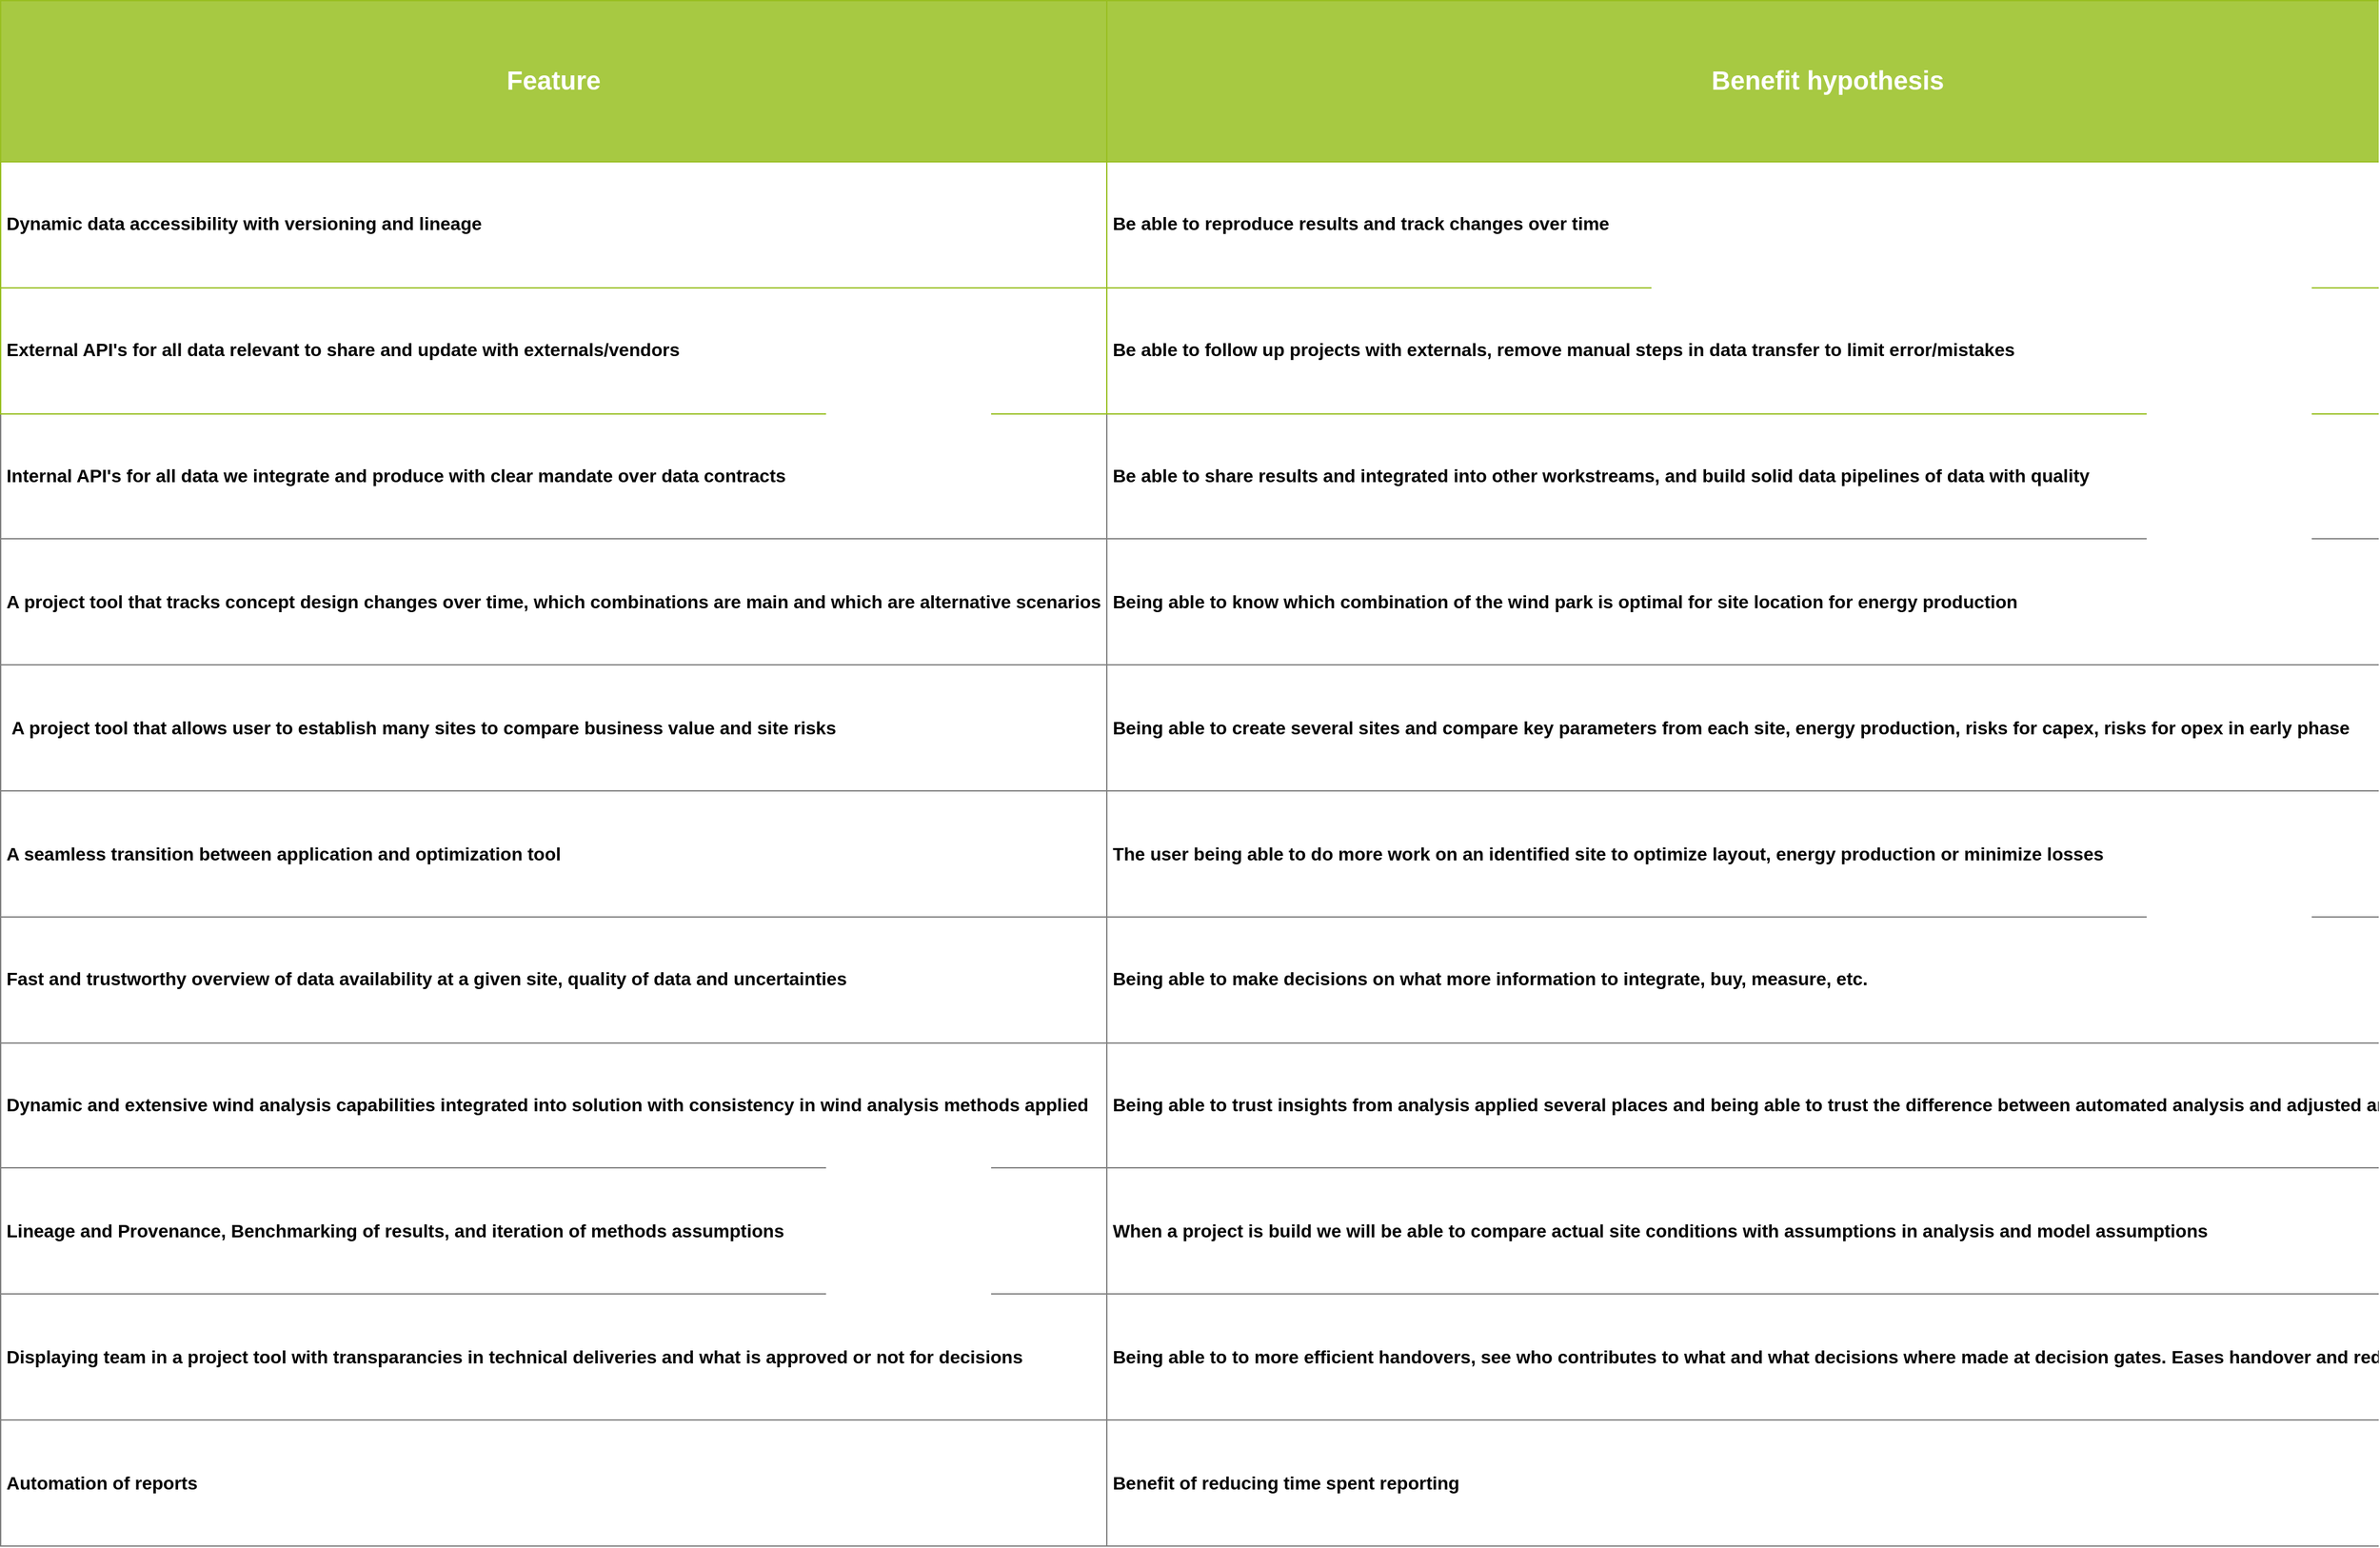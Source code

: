 <mxfile version="17.4.6" type="github">
  <diagram id="MxLG8kqmJrbTg1Ni1noo" name="Page-1">
    <mxGraphModel dx="1422" dy="762" grid="1" gridSize="10" guides="1" tooltips="1" connect="1" arrows="1" fold="1" page="1" pageScale="1" pageWidth="1100" pageHeight="1700" math="0" shadow="0">
      <root>
        <mxCell id="0" />
        <mxCell id="1" parent="0" />
        <mxCell id="LlfF66JAiWyvZkjXCnsu-1" value="&lt;table border=&quot;1&quot; width=&quot;100%&quot; cellpadding=&quot;4&quot; style=&quot;width: 100% ; height: 100% ; border-collapse: collapse ; font-size: 14px&quot;&gt;&lt;tbody&gt;&lt;tr style=&quot;background-color: #a7c942 ; color: #ffffff ; border: 1px solid #98bf21&quot;&gt;&lt;th style=&quot;text-align: center ; font-size: 20px&quot;&gt;Feature&lt;/th&gt;&lt;th style=&quot;text-align: center&quot;&gt;&lt;font style=&quot;font-size: 20px&quot;&gt;Benefit hypothesis&lt;/font&gt;&lt;/th&gt;&lt;/tr&gt;&lt;tr style=&quot;border: 1px solid #98bf21&quot;&gt;&lt;td&gt;&lt;b&gt;Dynamic data accessibility with versioning and lineage&lt;/b&gt;&lt;/td&gt;&lt;td&gt;&lt;b&gt;Be able to reproduce results and track changes over time&lt;/b&gt;&lt;/td&gt;&lt;/tr&gt;&lt;tr style=&quot;border: 1px solid #98bf21&quot;&gt;&lt;td&gt;&lt;b&gt;External API&#39;s for all data relevant to share and update with externals/vendors&lt;/b&gt;&lt;/td&gt;&lt;td&gt;&lt;b&gt;Be able to follow up projects with externals, remove manual steps in data transfer to limit error/mistakes&lt;/b&gt;&lt;/td&gt;&lt;/tr&gt;&lt;tr&gt;&lt;td&gt;&lt;b&gt;Internal API&#39;s for all data we integrate and produce with clear mandate over data contracts&lt;br&gt;&lt;/b&gt;&lt;/td&gt;&lt;td&gt;&lt;b&gt;&lt;span style=&quot;background-color: rgb(255 , 255 , 255)&quot;&gt;Be able to share results and integrated into other workstreams, and build solid data pipelines of data with quality&lt;/span&gt;&lt;br&gt;&lt;/b&gt;&lt;/td&gt;&lt;/tr&gt;&lt;tr&gt;&lt;td&gt;&lt;b&gt;&lt;span style=&quot;background-color: rgb(255 , 255 , 255)&quot;&gt;A project tool that tracks concept design changes over time, which combinations are main and which are alternative scenarios&lt;/span&gt;&lt;br&gt;&lt;/b&gt;&lt;/td&gt;&lt;td&gt;&lt;b&gt;&lt;span style=&quot;background-color: rgb(255 , 255 , 255)&quot;&gt;Being able to know which combination of the wind park is optimal for site location for energy production&lt;/span&gt;&lt;br&gt;&lt;/b&gt;&lt;/td&gt;&lt;/tr&gt;&lt;tr&gt;&lt;td&gt;&lt;b&gt;&amp;nbsp;A project tool that allows user to establish many sites to compare business value and site risks&lt;/b&gt;&lt;/td&gt;&lt;td&gt;&lt;b&gt;Being able to create several sites and compare key parameters from each site, energy production, risks for capex, risks for opex in early phase&lt;br&gt;&lt;/b&gt;&lt;/td&gt;&lt;/tr&gt;&lt;tr&gt;&lt;td&gt;&lt;b&gt;A seamless transition between application and optimization tool&lt;/b&gt;&lt;/td&gt;&lt;td&gt;&lt;b&gt;The user being able to do more work on an identified site to optimize layout, energy production or minimize losses&lt;/b&gt;&lt;/td&gt;&lt;/tr&gt;&lt;tr&gt;&lt;td&gt;&lt;b&gt;Fast and trustworthy overview of data availability at a given site, quality of data and uncertainties&lt;/b&gt;&lt;/td&gt;&lt;td&gt;&lt;b&gt;Being able to make decisions on what more information to integrate, buy, measure, etc.&lt;/b&gt;&lt;/td&gt;&lt;/tr&gt;&lt;tr&gt;&lt;td&gt;&lt;b&gt;Dynamic and extensive wind analysis capabilities integrated into solution with consistency in wind analysis methods applied&lt;/b&gt;&lt;/td&gt;&lt;td&gt;&lt;b&gt;Being able to trust insights from analysis applied several places and being able to trust the difference between automated analysis and adjusted analysis from SME&#39;s&lt;/b&gt;&lt;/td&gt;&lt;/tr&gt;&lt;tr&gt;&lt;td&gt;&lt;b&gt;Lineage and Provenance, Benchmarking of results, and iteration of methods assumptions&lt;/b&gt;&lt;/td&gt;&lt;td&gt;&lt;b&gt;When a project is build we will be able to compare actual site conditions with assumptions in analysis and model assumptions&lt;/b&gt;&lt;/td&gt;&lt;/tr&gt;&lt;tr&gt;&lt;td&gt;&lt;b&gt;Displaying team in a project tool with transparancies in technical deliveries and what is approved or not for decisions&lt;/b&gt;&lt;/td&gt;&lt;td&gt;&lt;b&gt;Being able to to more efficient handovers, see who contributes to what and what decisions where made at decision gates. Eases handover and reduces doubelwork&lt;/b&gt;&lt;/td&gt;&lt;/tr&gt;&lt;tr&gt;&lt;td&gt;&lt;b&gt;Automation of reports&lt;/b&gt;&lt;/td&gt;&lt;td&gt;&lt;b&gt;Benefit of reducing time spent reporting&lt;/b&gt;&lt;/td&gt;&lt;/tr&gt;&lt;/tbody&gt;&lt;/table&gt;" style="text;html=1;overflow=fill;rounded=0;fillColor=default;" parent="1" vertex="1">
          <mxGeometry x="110" y="30" width="1830" height="1190" as="geometry" />
        </mxCell>
      </root>
    </mxGraphModel>
  </diagram>
</mxfile>
